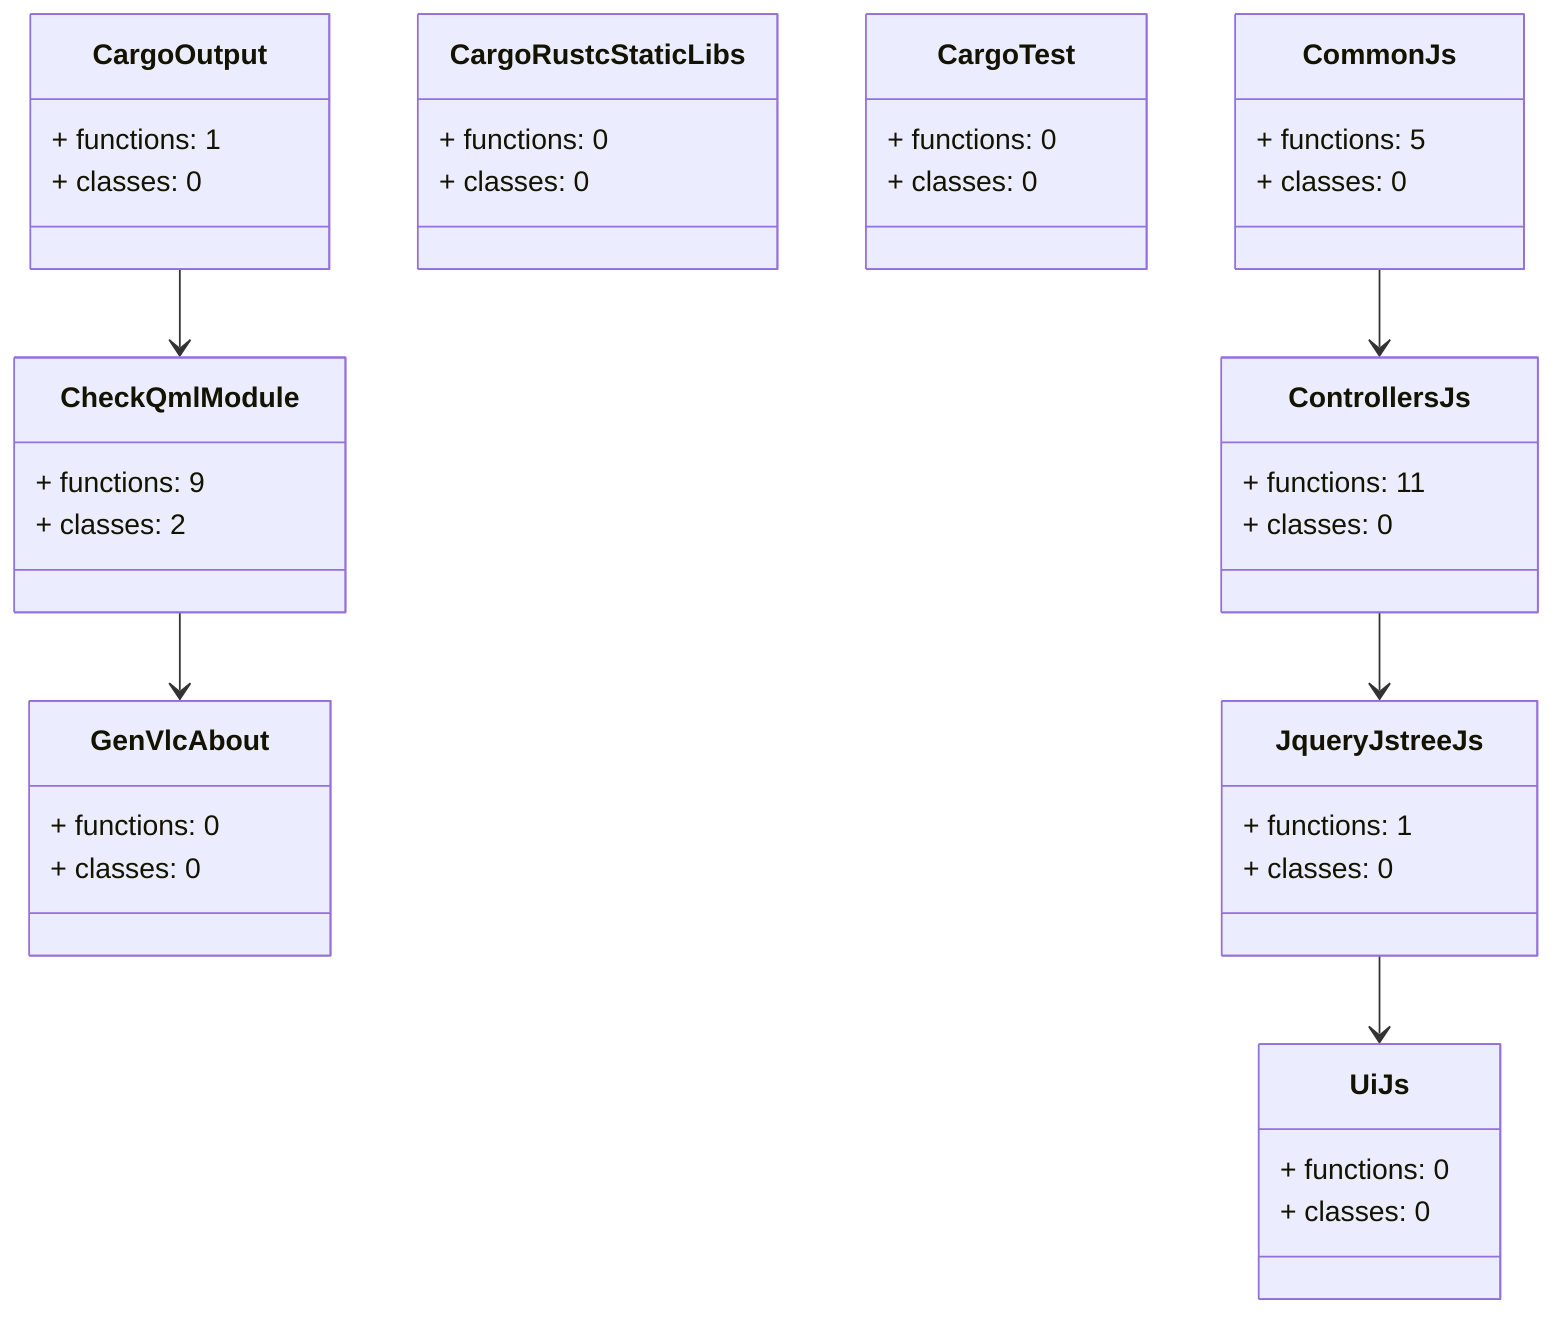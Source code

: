 classDiagram
class CargoOutput {
  + functions: 1
  + classes: 0
}

class CargoRustcStaticLibs {
  + functions: 0
  + classes: 0
}

class CargoTest {
  + functions: 0
  + classes: 0
}

class CheckQmlModule {
  + functions: 9
  + classes: 2
}

class GenVlcAbout {
  + functions: 0
  + classes: 0
}

class CommonJs {
  + functions: 5
  + classes: 0
}

class ControllersJs {
  + functions: 11
  + classes: 0
}

class JqueryJstreeJs {
  + functions: 1
  + classes: 0
}

class UiJs {
  + functions: 0
  + classes: 0
}

CargoOutput --> CheckQmlModule
CheckQmlModule --> GenVlcAbout
CommonJs --> ControllersJs
ControllersJs --> JqueryJstreeJs
JqueryJstreeJs --> UiJs